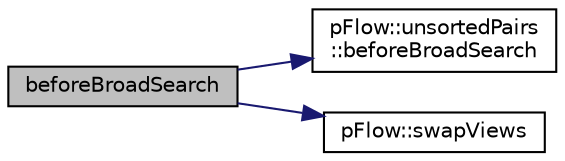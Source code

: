digraph "beforeBroadSearch"
{
 // LATEX_PDF_SIZE
  edge [fontname="Helvetica",fontsize="10",labelfontname="Helvetica",labelfontsize="10"];
  node [fontname="Helvetica",fontsize="10",shape=record];
  rankdir="LR";
  Node1 [label="beforeBroadSearch",height=0.2,width=0.4,color="black", fillcolor="grey75", style="filled", fontcolor="black",tooltip=" "];
  Node1 -> Node2 [color="midnightblue",fontsize="10",style="solid",fontname="Helvetica"];
  Node2 [label="pFlow::unsortedPairs\l::beforeBroadSearch",height=0.2,width=0.4,color="black", fillcolor="white", style="filled",URL="$classpFlow_1_1unsortedPairs.html#a32ff8c51a3aa19a92929906c6d81d00b",tooltip=" "];
  Node1 -> Node3 [color="midnightblue",fontsize="10",style="solid",fontname="Helvetica"];
  Node3 [label="pFlow::swapViews",height=0.2,width=0.4,color="black", fillcolor="white", style="filled",URL="$namespacepFlow.html#a03e3ddcd71b5b026ddec71c8512eaa54",tooltip=" "];
}
